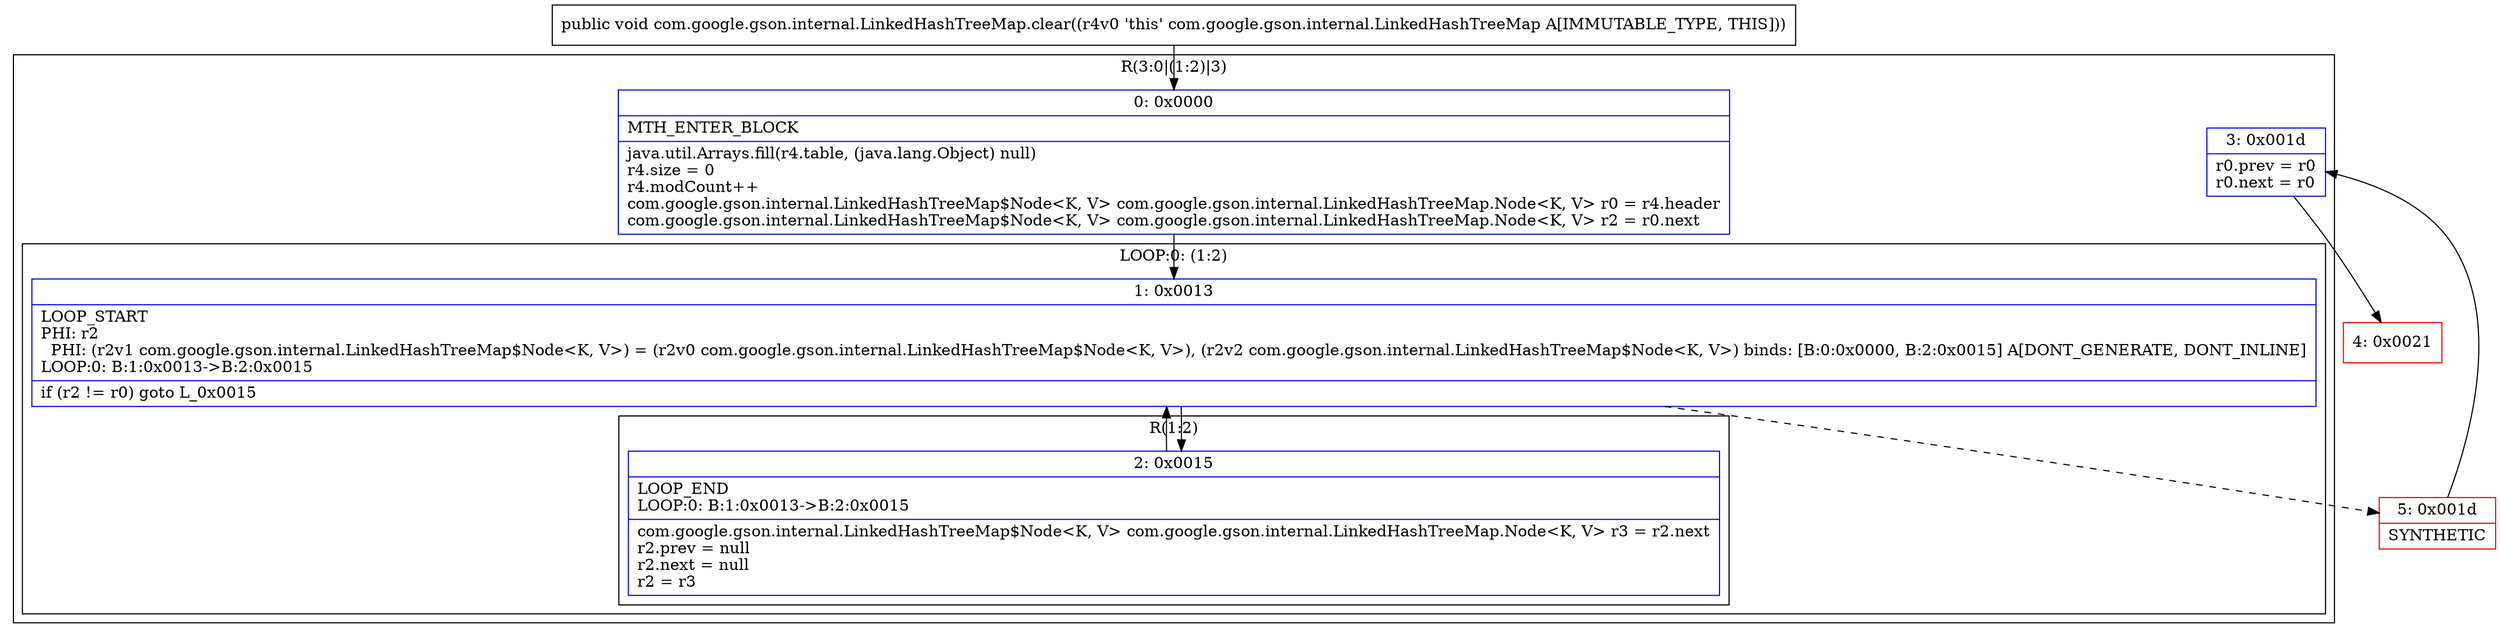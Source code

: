 digraph "CFG forcom.google.gson.internal.LinkedHashTreeMap.clear()V" {
subgraph cluster_Region_790381189 {
label = "R(3:0|(1:2)|3)";
node [shape=record,color=blue];
Node_0 [shape=record,label="{0\:\ 0x0000|MTH_ENTER_BLOCK\l|java.util.Arrays.fill(r4.table, (java.lang.Object) null)\lr4.size = 0\lr4.modCount++\lcom.google.gson.internal.LinkedHashTreeMap$Node\<K, V\> com.google.gson.internal.LinkedHashTreeMap.Node\<K, V\> r0 = r4.header\lcom.google.gson.internal.LinkedHashTreeMap$Node\<K, V\> com.google.gson.internal.LinkedHashTreeMap.Node\<K, V\> r2 = r0.next\l}"];
subgraph cluster_LoopRegion_640976929 {
label = "LOOP:0: (1:2)";
node [shape=record,color=blue];
Node_1 [shape=record,label="{1\:\ 0x0013|LOOP_START\lPHI: r2 \l  PHI: (r2v1 com.google.gson.internal.LinkedHashTreeMap$Node\<K, V\>) = (r2v0 com.google.gson.internal.LinkedHashTreeMap$Node\<K, V\>), (r2v2 com.google.gson.internal.LinkedHashTreeMap$Node\<K, V\>) binds: [B:0:0x0000, B:2:0x0015] A[DONT_GENERATE, DONT_INLINE]\lLOOP:0: B:1:0x0013\-\>B:2:0x0015\l|if (r2 != r0) goto L_0x0015\l}"];
subgraph cluster_Region_1962397519 {
label = "R(1:2)";
node [shape=record,color=blue];
Node_2 [shape=record,label="{2\:\ 0x0015|LOOP_END\lLOOP:0: B:1:0x0013\-\>B:2:0x0015\l|com.google.gson.internal.LinkedHashTreeMap$Node\<K, V\> com.google.gson.internal.LinkedHashTreeMap.Node\<K, V\> r3 = r2.next\lr2.prev = null\lr2.next = null\lr2 = r3\l}"];
}
}
Node_3 [shape=record,label="{3\:\ 0x001d|r0.prev = r0\lr0.next = r0\l}"];
}
Node_4 [shape=record,color=red,label="{4\:\ 0x0021}"];
Node_5 [shape=record,color=red,label="{5\:\ 0x001d|SYNTHETIC\l}"];
MethodNode[shape=record,label="{public void com.google.gson.internal.LinkedHashTreeMap.clear((r4v0 'this' com.google.gson.internal.LinkedHashTreeMap A[IMMUTABLE_TYPE, THIS])) }"];
MethodNode -> Node_0;
Node_0 -> Node_1;
Node_1 -> Node_2;
Node_1 -> Node_5[style=dashed];
Node_2 -> Node_1;
Node_3 -> Node_4;
Node_5 -> Node_3;
}

